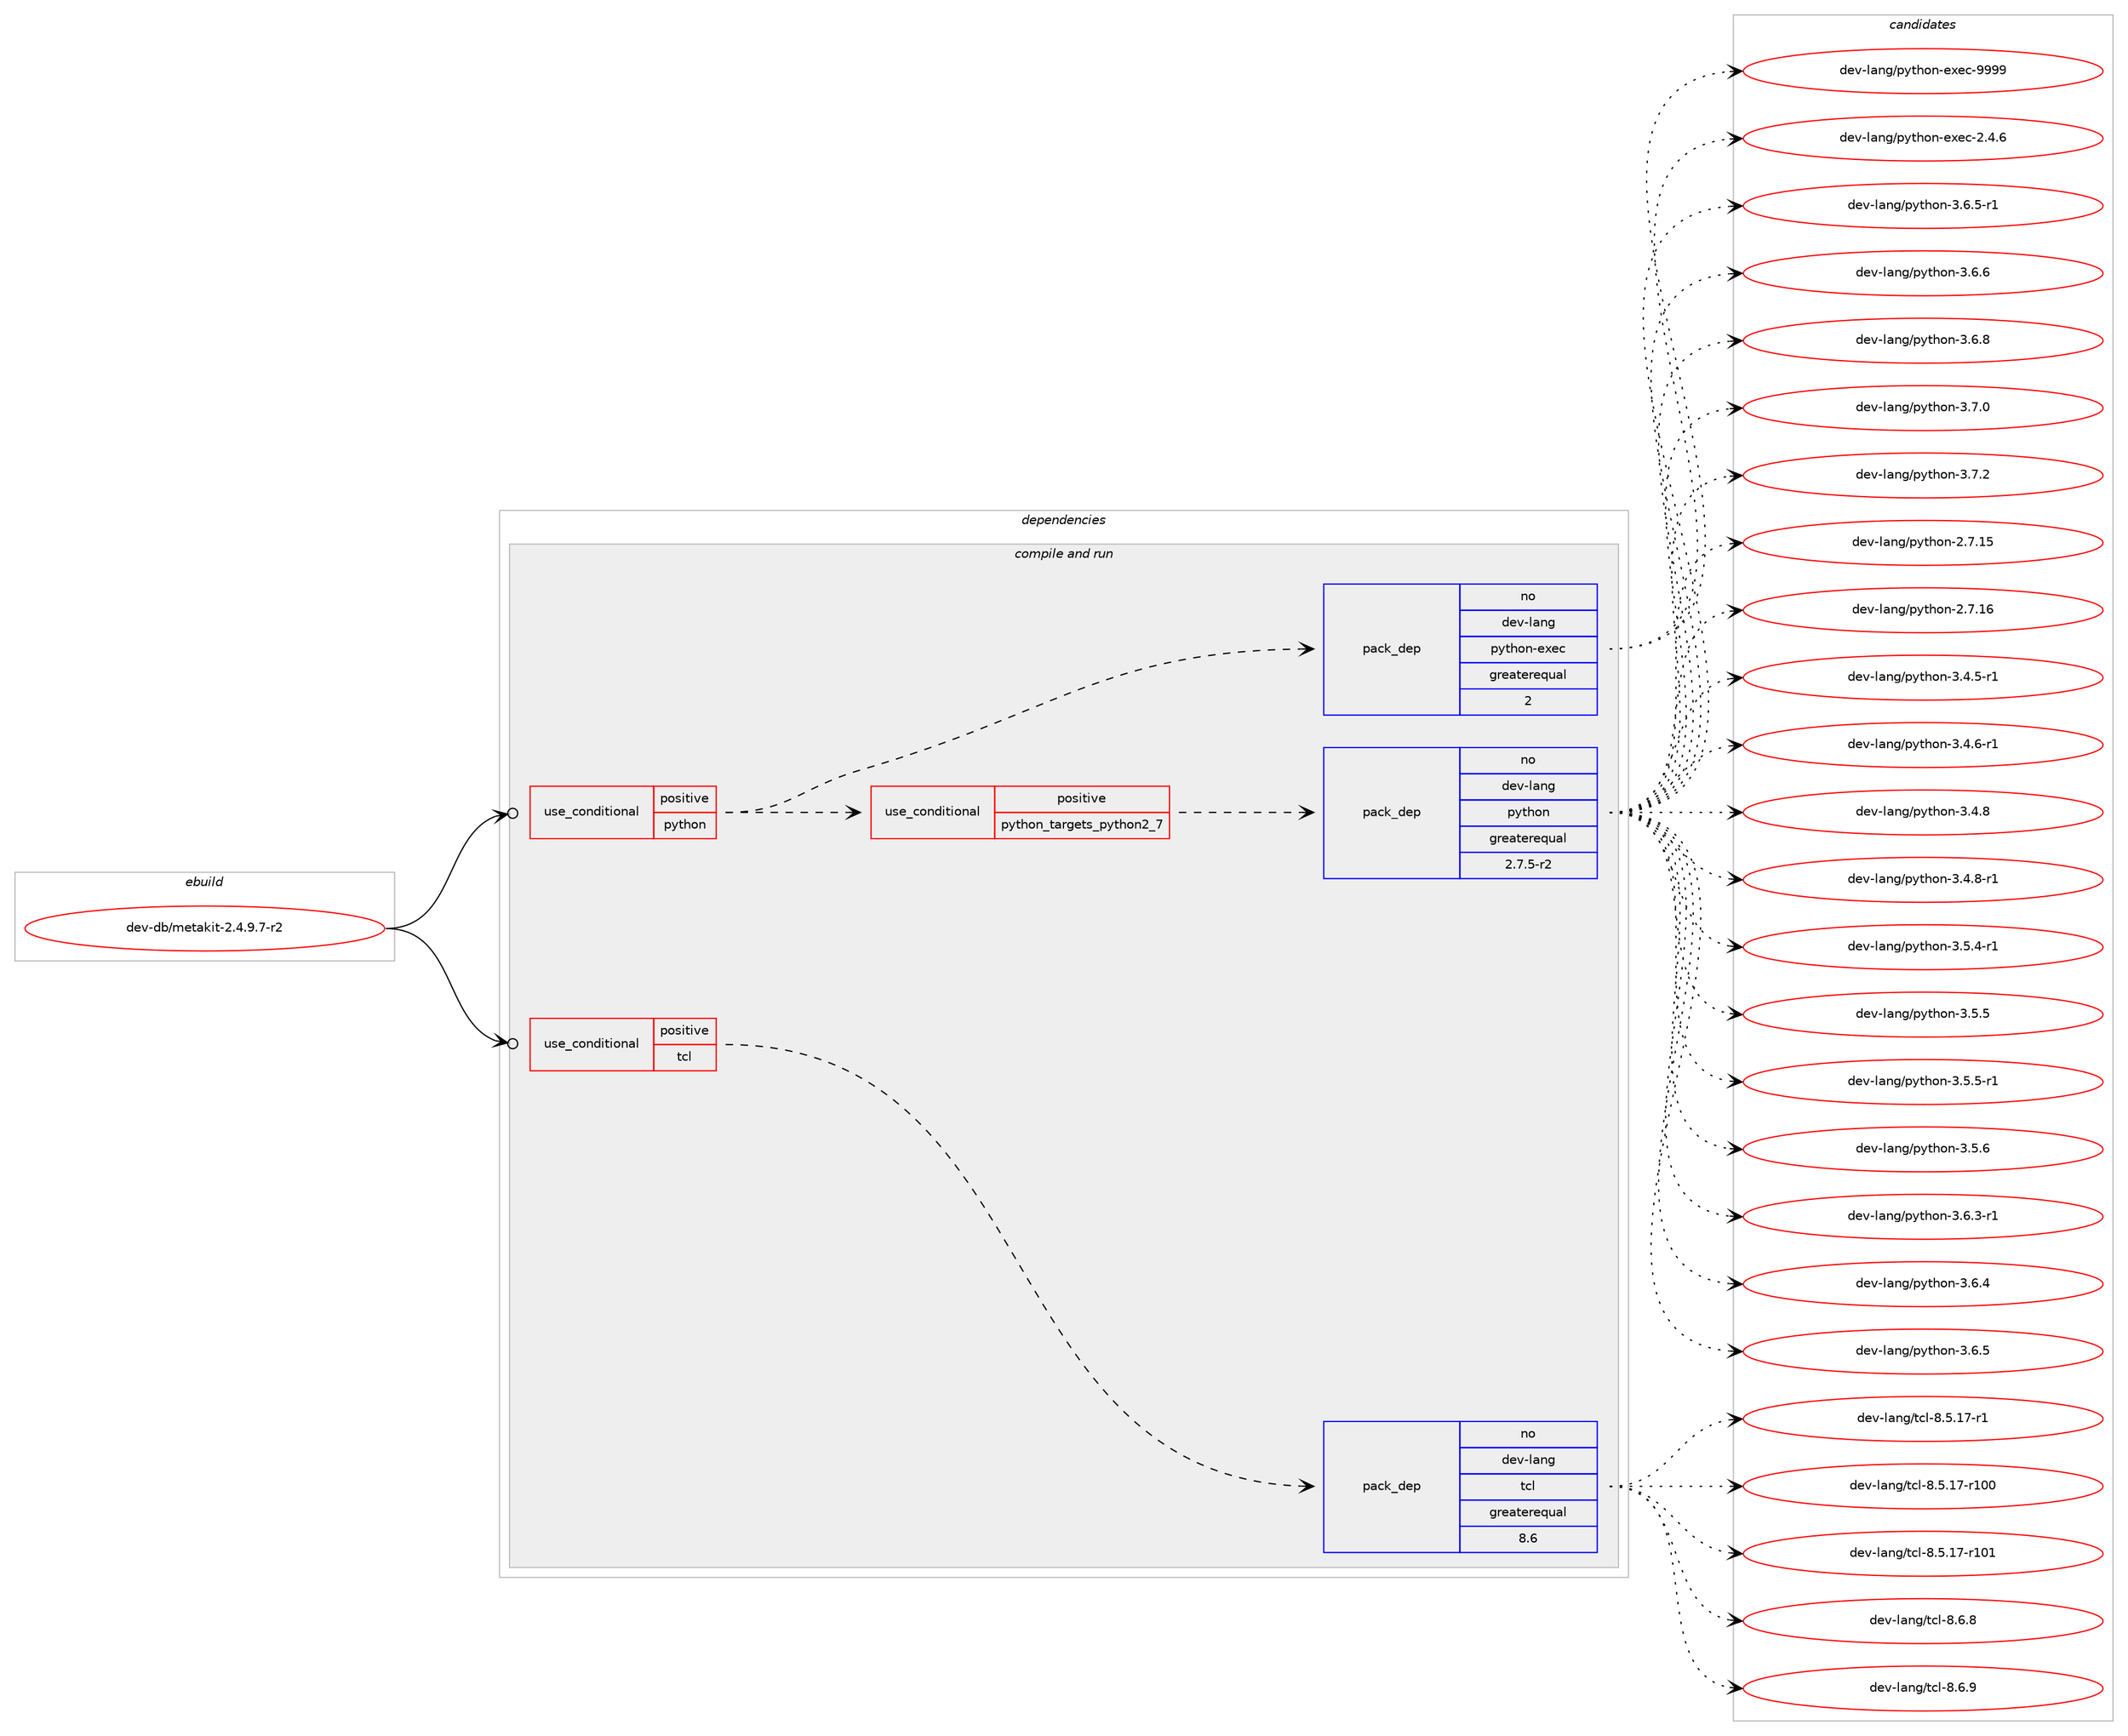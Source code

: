 digraph prolog {

# *************
# Graph options
# *************

newrank=true;
concentrate=true;
compound=true;
graph [rankdir=LR,fontname=Helvetica,fontsize=10,ranksep=1.5];#, ranksep=2.5, nodesep=0.2];
edge  [arrowhead=vee];
node  [fontname=Helvetica,fontsize=10];

# **********
# The ebuild
# **********

subgraph cluster_leftcol {
color=gray;
rank=same;
label=<<i>ebuild</i>>;
id [label="dev-db/metakit-2.4.9.7-r2", color=red, width=4, href="../dev-db/metakit-2.4.9.7-r2.svg"];
}

# ****************
# The dependencies
# ****************

subgraph cluster_midcol {
color=gray;
label=<<i>dependencies</i>>;
subgraph cluster_compile {
fillcolor="#eeeeee";
style=filled;
label=<<i>compile</i>>;
}
subgraph cluster_compileandrun {
fillcolor="#eeeeee";
style=filled;
label=<<i>compile and run</i>>;
subgraph cond357135 {
dependency1319488 [label=<<TABLE BORDER="0" CELLBORDER="1" CELLSPACING="0" CELLPADDING="4"><TR><TD ROWSPAN="3" CELLPADDING="10">use_conditional</TD></TR><TR><TD>positive</TD></TR><TR><TD>python</TD></TR></TABLE>>, shape=none, color=red];
subgraph cond357136 {
dependency1319489 [label=<<TABLE BORDER="0" CELLBORDER="1" CELLSPACING="0" CELLPADDING="4"><TR><TD ROWSPAN="3" CELLPADDING="10">use_conditional</TD></TR><TR><TD>positive</TD></TR><TR><TD>python_targets_python2_7</TD></TR></TABLE>>, shape=none, color=red];
subgraph pack941427 {
dependency1319490 [label=<<TABLE BORDER="0" CELLBORDER="1" CELLSPACING="0" CELLPADDING="4" WIDTH="220"><TR><TD ROWSPAN="6" CELLPADDING="30">pack_dep</TD></TR><TR><TD WIDTH="110">no</TD></TR><TR><TD>dev-lang</TD></TR><TR><TD>python</TD></TR><TR><TD>greaterequal</TD></TR><TR><TD>2.7.5-r2</TD></TR></TABLE>>, shape=none, color=blue];
}
dependency1319489:e -> dependency1319490:w [weight=20,style="dashed",arrowhead="vee"];
}
dependency1319488:e -> dependency1319489:w [weight=20,style="dashed",arrowhead="vee"];
subgraph pack941428 {
dependency1319491 [label=<<TABLE BORDER="0" CELLBORDER="1" CELLSPACING="0" CELLPADDING="4" WIDTH="220"><TR><TD ROWSPAN="6" CELLPADDING="30">pack_dep</TD></TR><TR><TD WIDTH="110">no</TD></TR><TR><TD>dev-lang</TD></TR><TR><TD>python-exec</TD></TR><TR><TD>greaterequal</TD></TR><TR><TD>2</TD></TR></TABLE>>, shape=none, color=blue];
}
dependency1319488:e -> dependency1319491:w [weight=20,style="dashed",arrowhead="vee"];
}
id:e -> dependency1319488:w [weight=20,style="solid",arrowhead="odotvee"];
subgraph cond357137 {
dependency1319492 [label=<<TABLE BORDER="0" CELLBORDER="1" CELLSPACING="0" CELLPADDING="4"><TR><TD ROWSPAN="3" CELLPADDING="10">use_conditional</TD></TR><TR><TD>positive</TD></TR><TR><TD>tcl</TD></TR></TABLE>>, shape=none, color=red];
subgraph pack941429 {
dependency1319493 [label=<<TABLE BORDER="0" CELLBORDER="1" CELLSPACING="0" CELLPADDING="4" WIDTH="220"><TR><TD ROWSPAN="6" CELLPADDING="30">pack_dep</TD></TR><TR><TD WIDTH="110">no</TD></TR><TR><TD>dev-lang</TD></TR><TR><TD>tcl</TD></TR><TR><TD>greaterequal</TD></TR><TR><TD>8.6</TD></TR></TABLE>>, shape=none, color=blue];
}
dependency1319492:e -> dependency1319493:w [weight=20,style="dashed",arrowhead="vee"];
}
id:e -> dependency1319492:w [weight=20,style="solid",arrowhead="odotvee"];
}
subgraph cluster_run {
fillcolor="#eeeeee";
style=filled;
label=<<i>run</i>>;
}
}

# **************
# The candidates
# **************

subgraph cluster_choices {
rank=same;
color=gray;
label=<<i>candidates</i>>;

subgraph choice941427 {
color=black;
nodesep=1;
choice10010111845108971101034711212111610411111045504655464953 [label="dev-lang/python-2.7.15", color=red, width=4,href="../dev-lang/python-2.7.15.svg"];
choice10010111845108971101034711212111610411111045504655464954 [label="dev-lang/python-2.7.16", color=red, width=4,href="../dev-lang/python-2.7.16.svg"];
choice1001011184510897110103471121211161041111104551465246534511449 [label="dev-lang/python-3.4.5-r1", color=red, width=4,href="../dev-lang/python-3.4.5-r1.svg"];
choice1001011184510897110103471121211161041111104551465246544511449 [label="dev-lang/python-3.4.6-r1", color=red, width=4,href="../dev-lang/python-3.4.6-r1.svg"];
choice100101118451089711010347112121116104111110455146524656 [label="dev-lang/python-3.4.8", color=red, width=4,href="../dev-lang/python-3.4.8.svg"];
choice1001011184510897110103471121211161041111104551465246564511449 [label="dev-lang/python-3.4.8-r1", color=red, width=4,href="../dev-lang/python-3.4.8-r1.svg"];
choice1001011184510897110103471121211161041111104551465346524511449 [label="dev-lang/python-3.5.4-r1", color=red, width=4,href="../dev-lang/python-3.5.4-r1.svg"];
choice100101118451089711010347112121116104111110455146534653 [label="dev-lang/python-3.5.5", color=red, width=4,href="../dev-lang/python-3.5.5.svg"];
choice1001011184510897110103471121211161041111104551465346534511449 [label="dev-lang/python-3.5.5-r1", color=red, width=4,href="../dev-lang/python-3.5.5-r1.svg"];
choice100101118451089711010347112121116104111110455146534654 [label="dev-lang/python-3.5.6", color=red, width=4,href="../dev-lang/python-3.5.6.svg"];
choice1001011184510897110103471121211161041111104551465446514511449 [label="dev-lang/python-3.6.3-r1", color=red, width=4,href="../dev-lang/python-3.6.3-r1.svg"];
choice100101118451089711010347112121116104111110455146544652 [label="dev-lang/python-3.6.4", color=red, width=4,href="../dev-lang/python-3.6.4.svg"];
choice100101118451089711010347112121116104111110455146544653 [label="dev-lang/python-3.6.5", color=red, width=4,href="../dev-lang/python-3.6.5.svg"];
choice1001011184510897110103471121211161041111104551465446534511449 [label="dev-lang/python-3.6.5-r1", color=red, width=4,href="../dev-lang/python-3.6.5-r1.svg"];
choice100101118451089711010347112121116104111110455146544654 [label="dev-lang/python-3.6.6", color=red, width=4,href="../dev-lang/python-3.6.6.svg"];
choice100101118451089711010347112121116104111110455146544656 [label="dev-lang/python-3.6.8", color=red, width=4,href="../dev-lang/python-3.6.8.svg"];
choice100101118451089711010347112121116104111110455146554648 [label="dev-lang/python-3.7.0", color=red, width=4,href="../dev-lang/python-3.7.0.svg"];
choice100101118451089711010347112121116104111110455146554650 [label="dev-lang/python-3.7.2", color=red, width=4,href="../dev-lang/python-3.7.2.svg"];
dependency1319490:e -> choice10010111845108971101034711212111610411111045504655464953:w [style=dotted,weight="100"];
dependency1319490:e -> choice10010111845108971101034711212111610411111045504655464954:w [style=dotted,weight="100"];
dependency1319490:e -> choice1001011184510897110103471121211161041111104551465246534511449:w [style=dotted,weight="100"];
dependency1319490:e -> choice1001011184510897110103471121211161041111104551465246544511449:w [style=dotted,weight="100"];
dependency1319490:e -> choice100101118451089711010347112121116104111110455146524656:w [style=dotted,weight="100"];
dependency1319490:e -> choice1001011184510897110103471121211161041111104551465246564511449:w [style=dotted,weight="100"];
dependency1319490:e -> choice1001011184510897110103471121211161041111104551465346524511449:w [style=dotted,weight="100"];
dependency1319490:e -> choice100101118451089711010347112121116104111110455146534653:w [style=dotted,weight="100"];
dependency1319490:e -> choice1001011184510897110103471121211161041111104551465346534511449:w [style=dotted,weight="100"];
dependency1319490:e -> choice100101118451089711010347112121116104111110455146534654:w [style=dotted,weight="100"];
dependency1319490:e -> choice1001011184510897110103471121211161041111104551465446514511449:w [style=dotted,weight="100"];
dependency1319490:e -> choice100101118451089711010347112121116104111110455146544652:w [style=dotted,weight="100"];
dependency1319490:e -> choice100101118451089711010347112121116104111110455146544653:w [style=dotted,weight="100"];
dependency1319490:e -> choice1001011184510897110103471121211161041111104551465446534511449:w [style=dotted,weight="100"];
dependency1319490:e -> choice100101118451089711010347112121116104111110455146544654:w [style=dotted,weight="100"];
dependency1319490:e -> choice100101118451089711010347112121116104111110455146544656:w [style=dotted,weight="100"];
dependency1319490:e -> choice100101118451089711010347112121116104111110455146554648:w [style=dotted,weight="100"];
dependency1319490:e -> choice100101118451089711010347112121116104111110455146554650:w [style=dotted,weight="100"];
}
subgraph choice941428 {
color=black;
nodesep=1;
choice1001011184510897110103471121211161041111104510112010199455046524654 [label="dev-lang/python-exec-2.4.6", color=red, width=4,href="../dev-lang/python-exec-2.4.6.svg"];
choice10010111845108971101034711212111610411111045101120101994557575757 [label="dev-lang/python-exec-9999", color=red, width=4,href="../dev-lang/python-exec-9999.svg"];
dependency1319491:e -> choice1001011184510897110103471121211161041111104510112010199455046524654:w [style=dotted,weight="100"];
dependency1319491:e -> choice10010111845108971101034711212111610411111045101120101994557575757:w [style=dotted,weight="100"];
}
subgraph choice941429 {
color=black;
nodesep=1;
choice10010111845108971101034711699108455646534649554511449 [label="dev-lang/tcl-8.5.17-r1", color=red, width=4,href="../dev-lang/tcl-8.5.17-r1.svg"];
choice100101118451089711010347116991084556465346495545114494848 [label="dev-lang/tcl-8.5.17-r100", color=red, width=4,href="../dev-lang/tcl-8.5.17-r100.svg"];
choice100101118451089711010347116991084556465346495545114494849 [label="dev-lang/tcl-8.5.17-r101", color=red, width=4,href="../dev-lang/tcl-8.5.17-r101.svg"];
choice10010111845108971101034711699108455646544656 [label="dev-lang/tcl-8.6.8", color=red, width=4,href="../dev-lang/tcl-8.6.8.svg"];
choice10010111845108971101034711699108455646544657 [label="dev-lang/tcl-8.6.9", color=red, width=4,href="../dev-lang/tcl-8.6.9.svg"];
dependency1319493:e -> choice10010111845108971101034711699108455646534649554511449:w [style=dotted,weight="100"];
dependency1319493:e -> choice100101118451089711010347116991084556465346495545114494848:w [style=dotted,weight="100"];
dependency1319493:e -> choice100101118451089711010347116991084556465346495545114494849:w [style=dotted,weight="100"];
dependency1319493:e -> choice10010111845108971101034711699108455646544656:w [style=dotted,weight="100"];
dependency1319493:e -> choice10010111845108971101034711699108455646544657:w [style=dotted,weight="100"];
}
}

}
